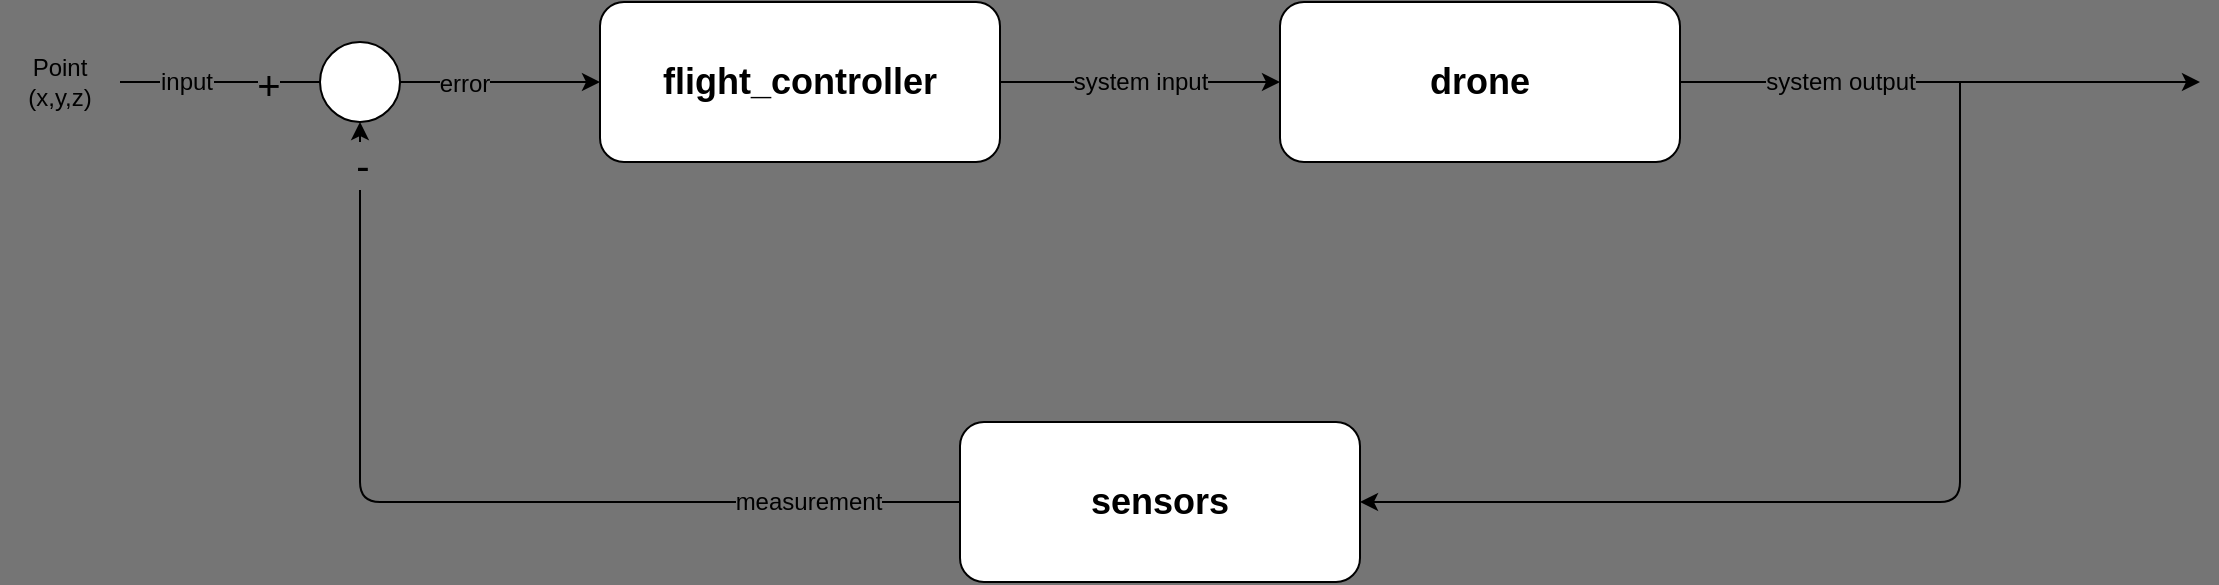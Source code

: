 <mxfile>
    <diagram id="hYvHsm7MbWkhPp0KK5MO" name="Page-1">
        <mxGraphModel dx="1107" dy="798" grid="1" gridSize="10" guides="1" tooltips="1" connect="1" arrows="1" fold="1" page="1" pageScale="1" pageWidth="1920" pageHeight="1200" background="#757575" math="0" shadow="0">
            <root>
                <mxCell id="0"/>
                <mxCell id="1" parent="0"/>
                <mxCell id="26" style="edgeStyle=none;html=1;entryX=0;entryY=0.5;entryDx=0;entryDy=0;" edge="1" parent="1" source="14" target="24">
                    <mxGeometry relative="1" as="geometry"/>
                </mxCell>
                <mxCell id="41" value="system input" style="edgeLabel;html=1;align=center;verticalAlign=middle;resizable=0;points=[];fontSize=12;fontColor=default;labelBackgroundColor=#757575;" vertex="1" connectable="0" parent="26">
                    <mxGeometry x="0.2" y="-2" relative="1" as="geometry">
                        <mxPoint x="-14" y="-2" as="offset"/>
                    </mxGeometry>
                </mxCell>
                <mxCell id="14" value="&lt;font style=&quot;font-size: 18px&quot;&gt;&lt;b&gt;flight_controller&lt;/b&gt;&lt;/font&gt;" style="rounded=1;whiteSpace=wrap;html=1;glass=0;shadow=0;sketch=0;" parent="1" vertex="1">
                    <mxGeometry x="360" y="230" width="200" height="80" as="geometry"/>
                </mxCell>
                <mxCell id="27" style="edgeStyle=none;html=1;" edge="1" parent="1" source="24">
                    <mxGeometry relative="1" as="geometry">
                        <mxPoint x="1160" y="270" as="targetPoint"/>
                        <Array as="points"/>
                    </mxGeometry>
                </mxCell>
                <mxCell id="40" value="system output" style="edgeLabel;html=1;align=center;verticalAlign=middle;resizable=0;points=[];fontSize=12;fontColor=default;labelBackgroundColor=#757575;" vertex="1" connectable="0" parent="27">
                    <mxGeometry x="0.215" y="-1" relative="1" as="geometry">
                        <mxPoint x="-78" y="-1" as="offset"/>
                    </mxGeometry>
                </mxCell>
                <mxCell id="24" value="&lt;font style=&quot;font-size: 18px&quot;&gt;&lt;b&gt;drone&lt;/b&gt;&lt;/font&gt;" style="rounded=1;whiteSpace=wrap;html=1;glass=0;shadow=0;sketch=0;" vertex="1" parent="1">
                    <mxGeometry x="700" y="230" width="200" height="80" as="geometry"/>
                </mxCell>
                <mxCell id="29" style="edgeStyle=none;html=1;exitX=0;exitY=0.5;exitDx=0;exitDy=0;entryX=0.5;entryY=1;entryDx=0;entryDy=0;" edge="1" parent="1" source="25" target="32">
                    <mxGeometry relative="1" as="geometry">
                        <mxPoint x="240" y="310" as="targetPoint"/>
                        <Array as="points">
                            <mxPoint x="240" y="480"/>
                        </Array>
                    </mxGeometry>
                </mxCell>
                <mxCell id="36" value="-" style="edgeLabel;html=1;align=center;verticalAlign=middle;resizable=0;points=[];labelBackgroundColor=#757575;fontSize=20;" vertex="1" connectable="0" parent="29">
                    <mxGeometry x="0.914" y="-1" relative="1" as="geometry">
                        <mxPoint as="offset"/>
                    </mxGeometry>
                </mxCell>
                <mxCell id="38" value="&lt;span style=&quot;&quot;&gt;measurement&lt;/span&gt;" style="edgeLabel;html=1;align=center;verticalAlign=middle;resizable=0;points=[];fontSize=12;fontColor=default;labelBackgroundColor=#757575;" vertex="1" connectable="0" parent="29">
                    <mxGeometry x="-0.687" y="3" relative="1" as="geometry">
                        <mxPoint y="-3" as="offset"/>
                    </mxGeometry>
                </mxCell>
                <mxCell id="25" value="&lt;font style=&quot;font-size: 18px&quot;&gt;&lt;b&gt;sensors&lt;/b&gt;&lt;/font&gt;" style="rounded=1;whiteSpace=wrap;html=1;glass=0;shadow=0;sketch=0;" vertex="1" parent="1">
                    <mxGeometry x="540" y="440" width="200" height="80" as="geometry"/>
                </mxCell>
                <mxCell id="28" value="" style="endArrow=classic;html=1;entryX=1;entryY=0.5;entryDx=0;entryDy=0;" edge="1" parent="1" target="25">
                    <mxGeometry width="50" height="50" relative="1" as="geometry">
                        <mxPoint x="1040" y="270" as="sourcePoint"/>
                        <mxPoint x="800" y="490" as="targetPoint"/>
                        <Array as="points">
                            <mxPoint x="1040" y="480"/>
                        </Array>
                    </mxGeometry>
                </mxCell>
                <mxCell id="30" value="" style="endArrow=classic;html=1;entryX=0;entryY=0.5;entryDx=0;entryDy=0;startArrow=none;exitX=1;exitY=0.5;exitDx=0;exitDy=0;" edge="1" parent="1" source="32" target="14">
                    <mxGeometry width="50" height="50" relative="1" as="geometry">
                        <mxPoint x="140" y="270" as="sourcePoint"/>
                        <mxPoint x="680" y="380" as="targetPoint"/>
                    </mxGeometry>
                </mxCell>
                <mxCell id="42" value="error" style="edgeLabel;html=1;align=center;verticalAlign=middle;resizable=0;points=[];fontSize=12;fontColor=default;labelBackgroundColor=#757575;" vertex="1" connectable="0" parent="30">
                    <mxGeometry x="-0.36" y="-1" relative="1" as="geometry">
                        <mxPoint as="offset"/>
                    </mxGeometry>
                </mxCell>
                <mxCell id="31" value="Point (x,y,z)" style="text;html=1;strokeColor=none;fillColor=none;align=center;verticalAlign=middle;whiteSpace=wrap;rounded=0;" vertex="1" parent="1">
                    <mxGeometry x="60" y="255" width="60" height="30" as="geometry"/>
                </mxCell>
                <mxCell id="32" value="" style="ellipse;whiteSpace=wrap;html=1;aspect=fixed;" vertex="1" parent="1">
                    <mxGeometry x="220" y="250" width="40" height="40" as="geometry"/>
                </mxCell>
                <mxCell id="33" value="" style="endArrow=none;html=1;entryX=0;entryY=0.5;entryDx=0;entryDy=0;exitX=1;exitY=0.5;exitDx=0;exitDy=0;" edge="1" parent="1" source="31" target="32">
                    <mxGeometry width="50" height="50" relative="1" as="geometry">
                        <mxPoint x="140" y="270" as="sourcePoint"/>
                        <mxPoint x="360" y="270" as="targetPoint"/>
                    </mxGeometry>
                </mxCell>
                <mxCell id="35" value="+" style="edgeLabel;html=1;align=center;verticalAlign=middle;resizable=0;points=[];labelBackgroundColor=#757575;fontSize=20;" vertex="1" connectable="0" parent="33">
                    <mxGeometry x="0.465" y="-1" relative="1" as="geometry">
                        <mxPoint as="offset"/>
                    </mxGeometry>
                </mxCell>
                <mxCell id="43" value="input" style="edgeLabel;html=1;align=center;verticalAlign=middle;resizable=0;points=[];fontSize=12;fontColor=default;labelBackgroundColor=#757575;" vertex="1" connectable="0" parent="33">
                    <mxGeometry x="-0.35" y="-3" relative="1" as="geometry">
                        <mxPoint y="-3" as="offset"/>
                    </mxGeometry>
                </mxCell>
            </root>
        </mxGraphModel>
    </diagram>
</mxfile>